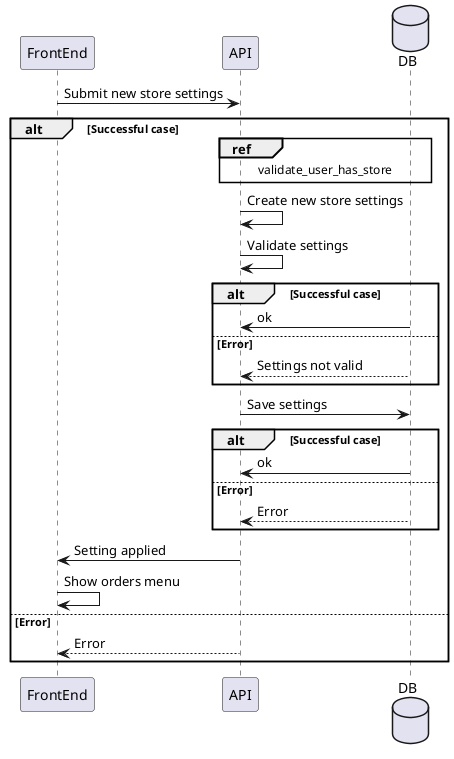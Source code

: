 @startuml
participant FrontEnd
participant API
database DB

FrontEnd -> API: Submit new store settings
alt Successful case

ref over API, DB : validate_user_has_store

API -> API: Create new store settings

API -> API: Validate settings
alt Successful case
DB -> API: ok
else Error
DB --> API: Settings not valid
end

API -> DB: Save settings
alt Successful case
DB -> API: ok
else Error
DB --> API: Error
end

API -> FrontEnd: Setting applied
FrontEnd -> FrontEnd: Show orders menu

else Error
API --> FrontEnd: Error
end


@enduml